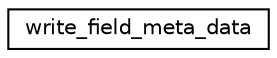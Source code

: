 digraph "Graphical Class Hierarchy"
{
 // INTERACTIVE_SVG=YES
 // LATEX_PDF_SIZE
  edge [fontname="Helvetica",fontsize="10",labelfontname="Helvetica",labelfontsize="10"];
  node [fontname="Helvetica",fontsize="10",shape=record];
  rankdir="LR";
  Node0 [label="write_field_meta_data",height=0.2,width=0.4,color="black", fillcolor="white", style="filled",URL="$group__diag__output__mod.html#interfacediag__output__mod_1_1write__field__meta__data",tooltip="Writes field metadata to a file."];
}
